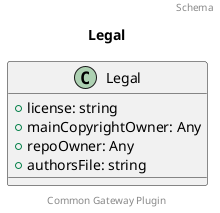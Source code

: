 @startuml
title: Legal
footer: Common Gateway Plugin
header: Schema

class Legal {
  + license: string
  + mainCopyrightOwner: Any
  + repoOwner: Any
  + authorsFile: string
}
@enduml
